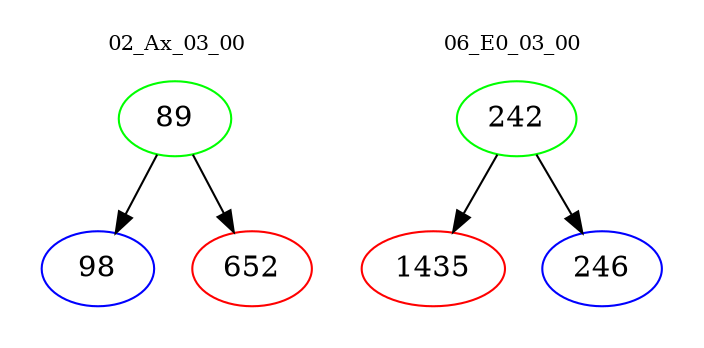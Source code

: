 digraph{
subgraph cluster_0 {
color = white
label = "02_Ax_03_00";
fontsize=10;
T0_89 [label="89", color="green"]
T0_89 -> T0_98 [color="black"]
T0_98 [label="98", color="blue"]
T0_89 -> T0_652 [color="black"]
T0_652 [label="652", color="red"]
}
subgraph cluster_1 {
color = white
label = "06_E0_03_00";
fontsize=10;
T1_242 [label="242", color="green"]
T1_242 -> T1_1435 [color="black"]
T1_1435 [label="1435", color="red"]
T1_242 -> T1_246 [color="black"]
T1_246 [label="246", color="blue"]
}
}
